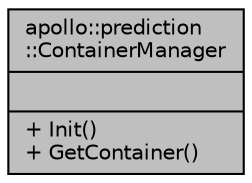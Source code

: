 digraph "apollo::prediction::ContainerManager"
{
  edge [fontname="Helvetica",fontsize="10",labelfontname="Helvetica",labelfontsize="10"];
  node [fontname="Helvetica",fontsize="10",shape=record];
  Node1 [label="{apollo::prediction\l::ContainerManager\n||+ Init()\l+ GetContainer()\l}",height=0.2,width=0.4,color="black", fillcolor="grey75", style="filled" fontcolor="black"];
}
